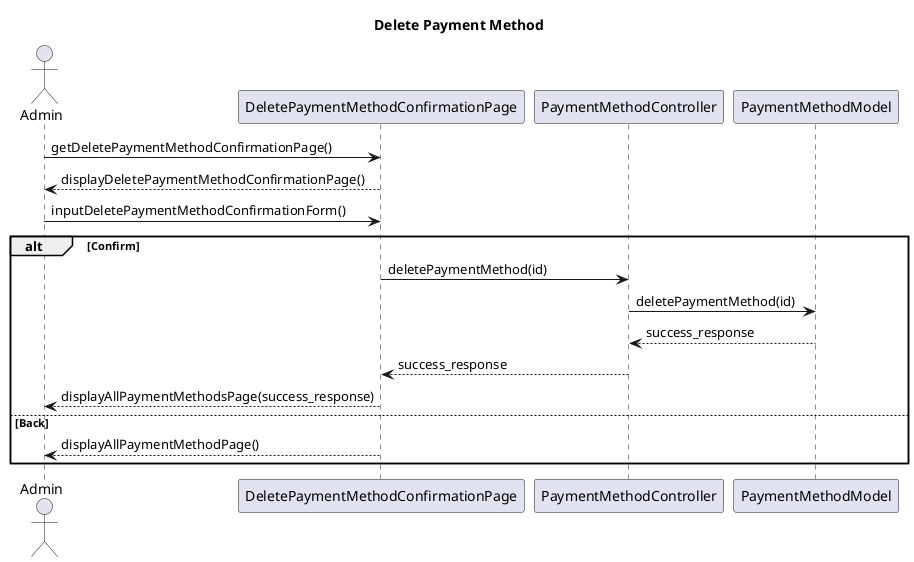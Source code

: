@startuml
title Delete Payment Method
actor Admin as act
participant DeletePaymentMethodConfirmationPage as view
participant PaymentMethodController as ctrl
participant PaymentMethodModel as model

act -> view : getDeletePaymentMethodConfirmationPage()
act <-- view : displayDeletePaymentMethodConfirmationPage()

    act->view : inputDeletePaymentMethodConfirmationForm()
    alt Confirm
        view->ctrl: deletePaymentMethod(id)
        ctrl->model: deletePaymentMethod(id)
        model --> ctrl: success_response
        ctrl --> view: success_response
        view-->act: displayAllPaymentMethodsPage(success_response)
    else Back
        view-->act: displayAllPaymentMethodPage()
    end

@enduml
